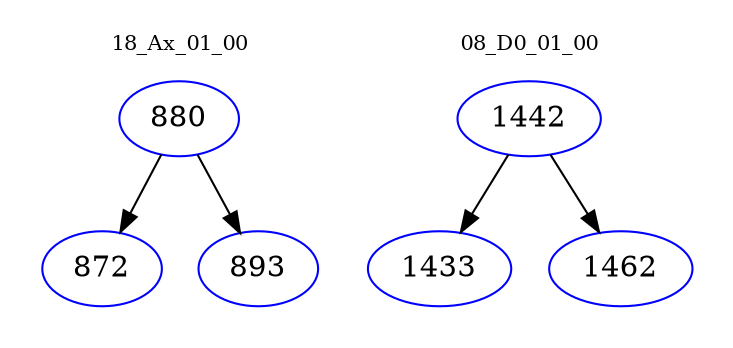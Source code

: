digraph{
subgraph cluster_0 {
color = white
label = "18_Ax_01_00";
fontsize=10;
T0_880 [label="880", color="blue"]
T0_880 -> T0_872 [color="black"]
T0_872 [label="872", color="blue"]
T0_880 -> T0_893 [color="black"]
T0_893 [label="893", color="blue"]
}
subgraph cluster_1 {
color = white
label = "08_D0_01_00";
fontsize=10;
T1_1442 [label="1442", color="blue"]
T1_1442 -> T1_1433 [color="black"]
T1_1433 [label="1433", color="blue"]
T1_1442 -> T1_1462 [color="black"]
T1_1462 [label="1462", color="blue"]
}
}
